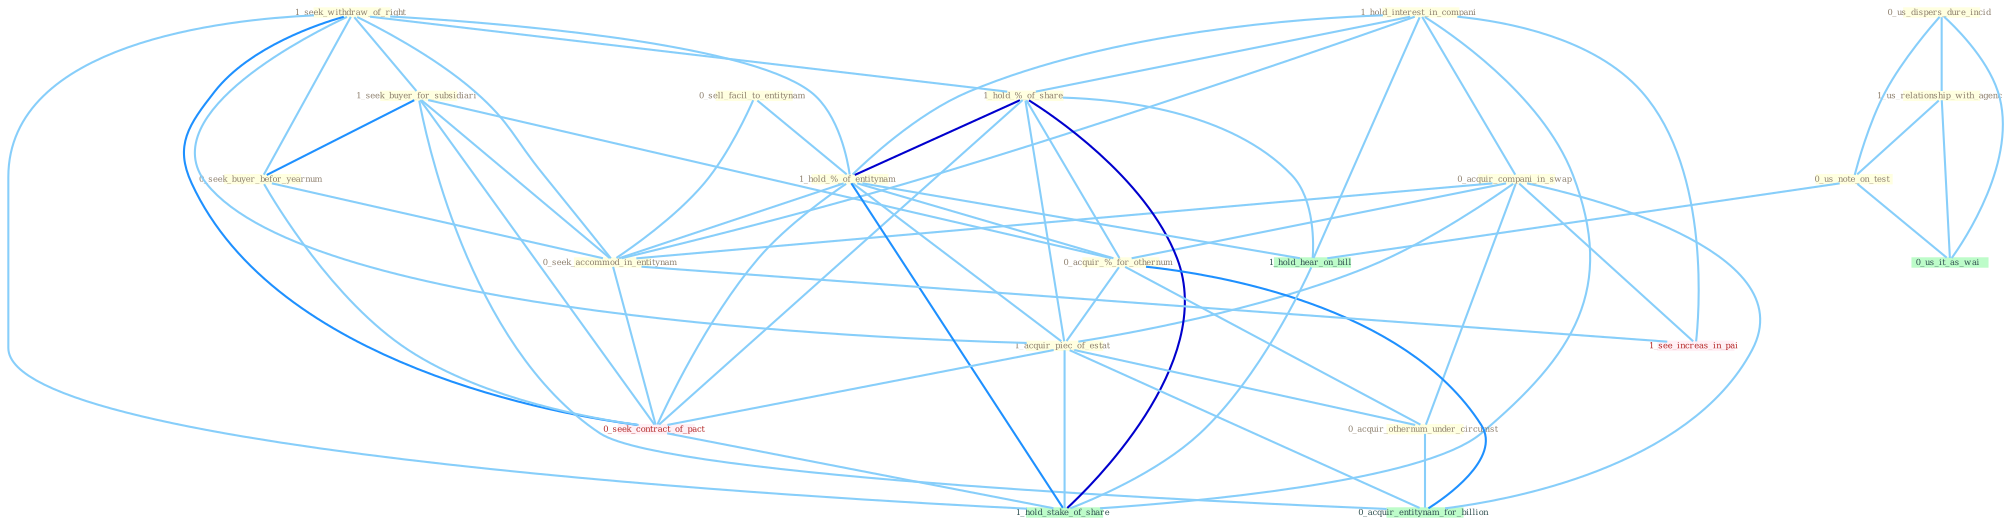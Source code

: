 Graph G{ 
    node
    [shape=polygon,style=filled,width=.5,height=.06,color="#BDFCC9",fixedsize=true,fontsize=4,
    fontcolor="#2f4f4f"];
    {node
    [color="#ffffe0", fontcolor="#8b7d6b"] "1_seek_withdraw_of_right " "0_sell_facil_to_entitynam " "1_hold_interest_in_compani " "0_us_dispers_dure_incid " "1_seek_buyer_for_subsidiari " "0_acquir_compani_in_swap " "1_us_relationship_with_agenc " "0_seek_buyer_befor_yearnum " "1_hold_%_of_share " "0_us_note_on_test " "1_hold_%_of_entitynam " "0_acquir_%_for_othernum " "1_acquir_piec_of_estat " "0_acquir_othernum_under_circumst " "0_seek_accommod_in_entitynam "}
{node [color="#fff0f5", fontcolor="#b22222"] "0_seek_contract_of_pact " "1_see_increas_in_pai "}
edge [color="#B0E2FF"];

	"1_seek_withdraw_of_right " -- "1_seek_buyer_for_subsidiari " [w="1", color="#87cefa" ];
	"1_seek_withdraw_of_right " -- "0_seek_buyer_befor_yearnum " [w="1", color="#87cefa" ];
	"1_seek_withdraw_of_right " -- "1_hold_%_of_share " [w="1", color="#87cefa" ];
	"1_seek_withdraw_of_right " -- "1_hold_%_of_entitynam " [w="1", color="#87cefa" ];
	"1_seek_withdraw_of_right " -- "1_acquir_piec_of_estat " [w="1", color="#87cefa" ];
	"1_seek_withdraw_of_right " -- "0_seek_accommod_in_entitynam " [w="1", color="#87cefa" ];
	"1_seek_withdraw_of_right " -- "0_seek_contract_of_pact " [w="2", color="#1e90ff" , len=0.8];
	"1_seek_withdraw_of_right " -- "1_hold_stake_of_share " [w="1", color="#87cefa" ];
	"0_sell_facil_to_entitynam " -- "1_hold_%_of_entitynam " [w="1", color="#87cefa" ];
	"0_sell_facil_to_entitynam " -- "0_seek_accommod_in_entitynam " [w="1", color="#87cefa" ];
	"1_hold_interest_in_compani " -- "0_acquir_compani_in_swap " [w="1", color="#87cefa" ];
	"1_hold_interest_in_compani " -- "1_hold_%_of_share " [w="1", color="#87cefa" ];
	"1_hold_interest_in_compani " -- "1_hold_%_of_entitynam " [w="1", color="#87cefa" ];
	"1_hold_interest_in_compani " -- "0_seek_accommod_in_entitynam " [w="1", color="#87cefa" ];
	"1_hold_interest_in_compani " -- "1_see_increas_in_pai " [w="1", color="#87cefa" ];
	"1_hold_interest_in_compani " -- "1_hold_hear_on_bill " [w="1", color="#87cefa" ];
	"1_hold_interest_in_compani " -- "1_hold_stake_of_share " [w="1", color="#87cefa" ];
	"0_us_dispers_dure_incid " -- "1_us_relationship_with_agenc " [w="1", color="#87cefa" ];
	"0_us_dispers_dure_incid " -- "0_us_note_on_test " [w="1", color="#87cefa" ];
	"0_us_dispers_dure_incid " -- "0_us_it_as_wai " [w="1", color="#87cefa" ];
	"1_seek_buyer_for_subsidiari " -- "0_seek_buyer_befor_yearnum " [w="2", color="#1e90ff" , len=0.8];
	"1_seek_buyer_for_subsidiari " -- "0_acquir_%_for_othernum " [w="1", color="#87cefa" ];
	"1_seek_buyer_for_subsidiari " -- "0_seek_accommod_in_entitynam " [w="1", color="#87cefa" ];
	"1_seek_buyer_for_subsidiari " -- "0_seek_contract_of_pact " [w="1", color="#87cefa" ];
	"1_seek_buyer_for_subsidiari " -- "0_acquir_entitynam_for_billion " [w="1", color="#87cefa" ];
	"0_acquir_compani_in_swap " -- "0_acquir_%_for_othernum " [w="1", color="#87cefa" ];
	"0_acquir_compani_in_swap " -- "1_acquir_piec_of_estat " [w="1", color="#87cefa" ];
	"0_acquir_compani_in_swap " -- "0_acquir_othernum_under_circumst " [w="1", color="#87cefa" ];
	"0_acquir_compani_in_swap " -- "0_seek_accommod_in_entitynam " [w="1", color="#87cefa" ];
	"0_acquir_compani_in_swap " -- "0_acquir_entitynam_for_billion " [w="1", color="#87cefa" ];
	"0_acquir_compani_in_swap " -- "1_see_increas_in_pai " [w="1", color="#87cefa" ];
	"1_us_relationship_with_agenc " -- "0_us_note_on_test " [w="1", color="#87cefa" ];
	"1_us_relationship_with_agenc " -- "0_us_it_as_wai " [w="1", color="#87cefa" ];
	"0_seek_buyer_befor_yearnum " -- "0_seek_accommod_in_entitynam " [w="1", color="#87cefa" ];
	"0_seek_buyer_befor_yearnum " -- "0_seek_contract_of_pact " [w="1", color="#87cefa" ];
	"1_hold_%_of_share " -- "1_hold_%_of_entitynam " [w="3", color="#0000cd" , len=0.6];
	"1_hold_%_of_share " -- "0_acquir_%_for_othernum " [w="1", color="#87cefa" ];
	"1_hold_%_of_share " -- "1_acquir_piec_of_estat " [w="1", color="#87cefa" ];
	"1_hold_%_of_share " -- "0_seek_contract_of_pact " [w="1", color="#87cefa" ];
	"1_hold_%_of_share " -- "1_hold_hear_on_bill " [w="1", color="#87cefa" ];
	"1_hold_%_of_share " -- "1_hold_stake_of_share " [w="3", color="#0000cd" , len=0.6];
	"0_us_note_on_test " -- "0_us_it_as_wai " [w="1", color="#87cefa" ];
	"0_us_note_on_test " -- "1_hold_hear_on_bill " [w="1", color="#87cefa" ];
	"1_hold_%_of_entitynam " -- "0_acquir_%_for_othernum " [w="1", color="#87cefa" ];
	"1_hold_%_of_entitynam " -- "1_acquir_piec_of_estat " [w="1", color="#87cefa" ];
	"1_hold_%_of_entitynam " -- "0_seek_accommod_in_entitynam " [w="1", color="#87cefa" ];
	"1_hold_%_of_entitynam " -- "0_seek_contract_of_pact " [w="1", color="#87cefa" ];
	"1_hold_%_of_entitynam " -- "1_hold_hear_on_bill " [w="1", color="#87cefa" ];
	"1_hold_%_of_entitynam " -- "1_hold_stake_of_share " [w="2", color="#1e90ff" , len=0.8];
	"0_acquir_%_for_othernum " -- "1_acquir_piec_of_estat " [w="1", color="#87cefa" ];
	"0_acquir_%_for_othernum " -- "0_acquir_othernum_under_circumst " [w="1", color="#87cefa" ];
	"0_acquir_%_for_othernum " -- "0_acquir_entitynam_for_billion " [w="2", color="#1e90ff" , len=0.8];
	"1_acquir_piec_of_estat " -- "0_acquir_othernum_under_circumst " [w="1", color="#87cefa" ];
	"1_acquir_piec_of_estat " -- "0_seek_contract_of_pact " [w="1", color="#87cefa" ];
	"1_acquir_piec_of_estat " -- "0_acquir_entitynam_for_billion " [w="1", color="#87cefa" ];
	"1_acquir_piec_of_estat " -- "1_hold_stake_of_share " [w="1", color="#87cefa" ];
	"0_acquir_othernum_under_circumst " -- "0_acquir_entitynam_for_billion " [w="1", color="#87cefa" ];
	"0_seek_accommod_in_entitynam " -- "0_seek_contract_of_pact " [w="1", color="#87cefa" ];
	"0_seek_accommod_in_entitynam " -- "1_see_increas_in_pai " [w="1", color="#87cefa" ];
	"0_seek_contract_of_pact " -- "1_hold_stake_of_share " [w="1", color="#87cefa" ];
	"1_hold_hear_on_bill " -- "1_hold_stake_of_share " [w="1", color="#87cefa" ];
}